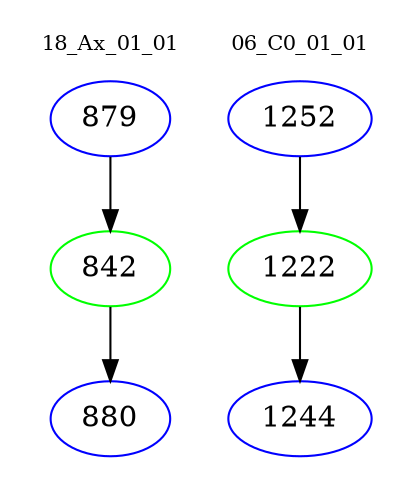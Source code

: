 digraph{
subgraph cluster_0 {
color = white
label = "18_Ax_01_01";
fontsize=10;
T0_879 [label="879", color="blue"]
T0_879 -> T0_842 [color="black"]
T0_842 [label="842", color="green"]
T0_842 -> T0_880 [color="black"]
T0_880 [label="880", color="blue"]
}
subgraph cluster_1 {
color = white
label = "06_C0_01_01";
fontsize=10;
T1_1252 [label="1252", color="blue"]
T1_1252 -> T1_1222 [color="black"]
T1_1222 [label="1222", color="green"]
T1_1222 -> T1_1244 [color="black"]
T1_1244 [label="1244", color="blue"]
}
}
